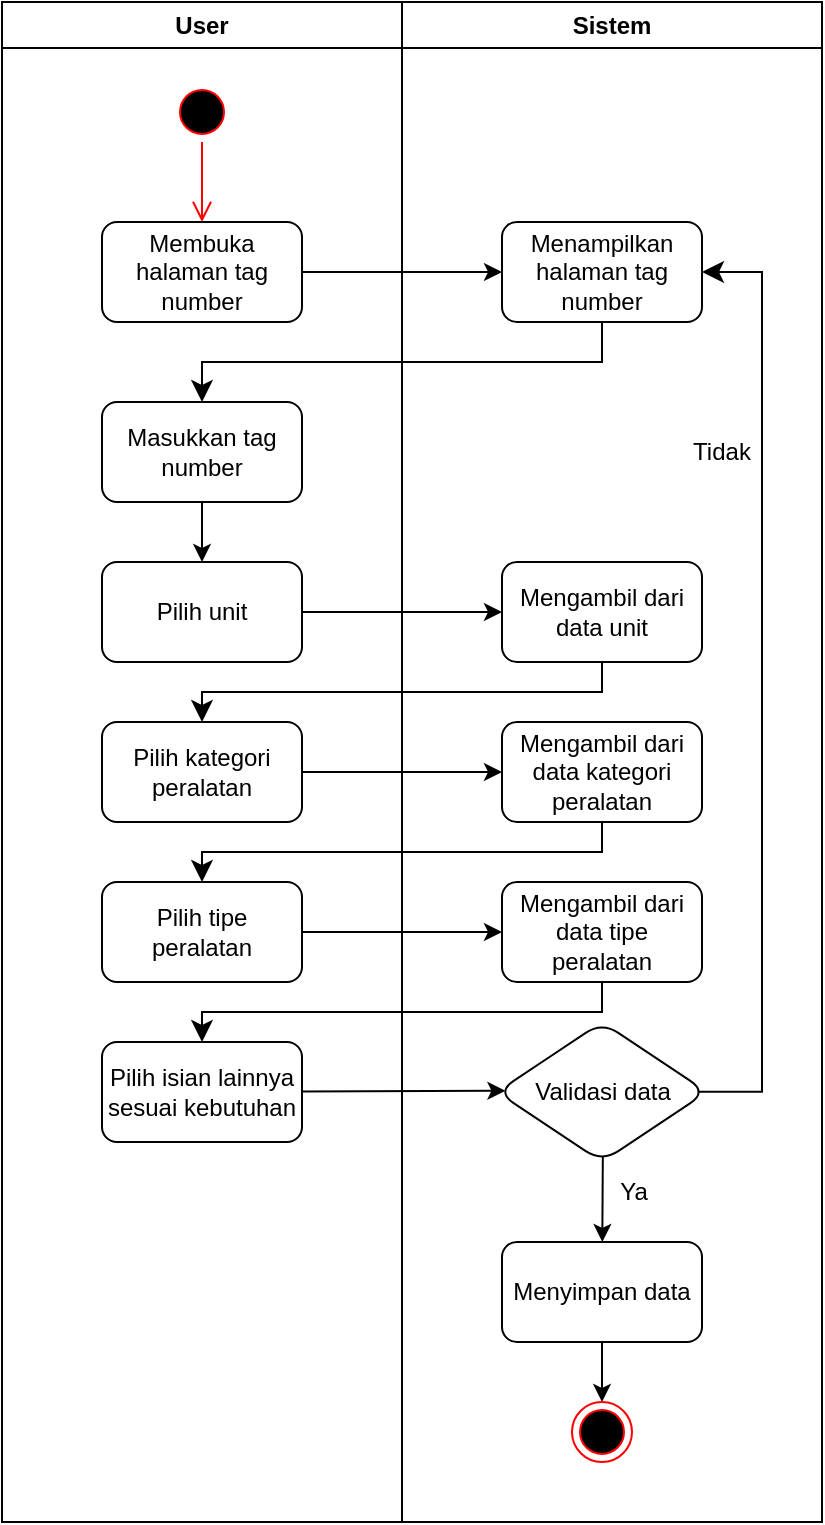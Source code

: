 <mxfile>
    <diagram id="rEBLwOUW9j5s5pWyw726" name="Page-1">
        <mxGraphModel dx="1097" dy="599" grid="1" gridSize="10" guides="1" tooltips="1" connect="1" arrows="1" fold="1" page="1" pageScale="1" pageWidth="850" pageHeight="1100" math="0" shadow="0">
            <root>
                <mxCell id="0"/>
                <mxCell id="1" parent="0"/>
                <mxCell id="15" value="User" style="swimlane;whiteSpace=wrap;html=1;" vertex="1" parent="1">
                    <mxGeometry x="120" y="40" width="200" height="760" as="geometry"/>
                </mxCell>
                <mxCell id="16" value="" style="ellipse;html=1;shape=startState;fillColor=#000000;strokeColor=#ff0000;" vertex="1" parent="15">
                    <mxGeometry x="85" y="40" width="30" height="30" as="geometry"/>
                </mxCell>
                <mxCell id="17" value="" style="edgeStyle=orthogonalEdgeStyle;html=1;verticalAlign=bottom;endArrow=open;endSize=8;strokeColor=#ff0000;" edge="1" parent="15" source="16">
                    <mxGeometry relative="1" as="geometry">
                        <mxPoint x="100" y="110" as="targetPoint"/>
                    </mxGeometry>
                </mxCell>
                <mxCell id="18" value="Membuka halaman tag number" style="rounded=1;whiteSpace=wrap;html=1;" vertex="1" parent="15">
                    <mxGeometry x="50" y="110" width="100" height="50" as="geometry"/>
                </mxCell>
                <mxCell id="34" value="" style="edgeStyle=none;html=1;" edge="1" parent="15" source="19" target="33">
                    <mxGeometry relative="1" as="geometry"/>
                </mxCell>
                <mxCell id="19" value="Masukkan tag number" style="rounded=1;whiteSpace=wrap;html=1;" vertex="1" parent="15">
                    <mxGeometry x="50" y="200" width="100" height="50" as="geometry"/>
                </mxCell>
                <mxCell id="33" value="Pilih unit" style="rounded=1;whiteSpace=wrap;html=1;" vertex="1" parent="15">
                    <mxGeometry x="50" y="280" width="100" height="50" as="geometry"/>
                </mxCell>
                <mxCell id="37" value="Pilih kategori peralatan" style="rounded=1;whiteSpace=wrap;html=1;" vertex="1" parent="15">
                    <mxGeometry x="50" y="360" width="100" height="50" as="geometry"/>
                </mxCell>
                <mxCell id="41" value="Pilih tipe peralatan" style="rounded=1;whiteSpace=wrap;html=1;" vertex="1" parent="15">
                    <mxGeometry x="50" y="440" width="100" height="50" as="geometry"/>
                </mxCell>
                <mxCell id="45" value="Pilih isian lainnya sesuai kebutuhan" style="rounded=1;whiteSpace=wrap;html=1;" vertex="1" parent="15">
                    <mxGeometry x="50" y="520" width="100" height="50" as="geometry"/>
                </mxCell>
                <mxCell id="20" value="Sistem" style="swimlane;whiteSpace=wrap;html=1;" vertex="1" parent="1">
                    <mxGeometry x="320" y="40" width="210" height="760" as="geometry"/>
                </mxCell>
                <mxCell id="21" value="Menampilkan halaman tag number" style="rounded=1;whiteSpace=wrap;html=1;" vertex="1" parent="20">
                    <mxGeometry x="50" y="110" width="100" height="50" as="geometry"/>
                </mxCell>
                <mxCell id="35" value="Mengambil dari data unit" style="rounded=1;whiteSpace=wrap;html=1;" vertex="1" parent="20">
                    <mxGeometry x="50" y="280" width="100" height="50" as="geometry"/>
                </mxCell>
                <mxCell id="39" value="Mengambil dari data kategori peralatan" style="rounded=1;whiteSpace=wrap;html=1;" vertex="1" parent="20">
                    <mxGeometry x="50" y="360" width="100" height="50" as="geometry"/>
                </mxCell>
                <mxCell id="43" value="Mengambil dari data tipe peralatan" style="rounded=1;whiteSpace=wrap;html=1;" vertex="1" parent="20">
                    <mxGeometry x="50" y="440" width="100" height="50" as="geometry"/>
                </mxCell>
                <mxCell id="57" value="" style="edgeStyle=none;html=1;exitX=0.504;exitY=0.938;exitDx=0;exitDy=0;exitPerimeter=0;" edge="1" parent="20" source="47" target="53">
                    <mxGeometry relative="1" as="geometry"/>
                </mxCell>
                <mxCell id="47" value="Validasi data" style="rhombus;whiteSpace=wrap;html=1;rounded=1;" vertex="1" parent="20">
                    <mxGeometry x="47.5" y="510" width="105" height="70" as="geometry"/>
                </mxCell>
                <mxCell id="49" value="" style="edgeStyle=elbowEdgeStyle;elbow=vertical;endArrow=classic;html=1;curved=0;rounded=0;endSize=8;startSize=8;entryX=1;entryY=0.5;entryDx=0;entryDy=0;exitX=0.956;exitY=0.498;exitDx=0;exitDy=0;exitPerimeter=0;" edge="1" parent="20" source="47" target="21">
                    <mxGeometry width="50" height="50" relative="1" as="geometry">
                        <mxPoint x="-30" y="570" as="sourcePoint"/>
                        <mxPoint x="180" y="450" as="targetPoint"/>
                        <Array as="points">
                            <mxPoint x="180" y="340"/>
                        </Array>
                    </mxGeometry>
                </mxCell>
                <mxCell id="50" value="Tidak" style="text;html=1;align=center;verticalAlign=middle;whiteSpace=wrap;rounded=0;" vertex="1" parent="20">
                    <mxGeometry x="130" y="210" width="60" height="30" as="geometry"/>
                </mxCell>
                <mxCell id="60" value="" style="edgeStyle=none;html=1;" edge="1" parent="20" source="53" target="59">
                    <mxGeometry relative="1" as="geometry"/>
                </mxCell>
                <mxCell id="53" value="Menyimpan data" style="rounded=1;whiteSpace=wrap;html=1;" vertex="1" parent="20">
                    <mxGeometry x="50" y="620" width="100" height="50" as="geometry"/>
                </mxCell>
                <mxCell id="58" value="Ya" style="text;html=1;align=center;verticalAlign=middle;whiteSpace=wrap;rounded=0;" vertex="1" parent="20">
                    <mxGeometry x="85.5" y="580" width="60" height="30" as="geometry"/>
                </mxCell>
                <mxCell id="59" value="" style="ellipse;html=1;shape=endState;fillColor=#000000;strokeColor=#ff0000;" vertex="1" parent="20">
                    <mxGeometry x="85" y="700" width="30" height="30" as="geometry"/>
                </mxCell>
                <mxCell id="30" value="" style="endArrow=classic;html=1;exitX=1;exitY=0.5;exitDx=0;exitDy=0;entryX=0;entryY=0.5;entryDx=0;entryDy=0;" edge="1" parent="1" source="18" target="21">
                    <mxGeometry width="50" height="50" relative="1" as="geometry">
                        <mxPoint x="450" y="200" as="sourcePoint"/>
                        <mxPoint x="350" y="175" as="targetPoint"/>
                    </mxGeometry>
                </mxCell>
                <mxCell id="31" value="" style="edgeStyle=elbowEdgeStyle;elbow=vertical;endArrow=classic;html=1;curved=0;rounded=0;endSize=8;startSize=8;entryX=0.5;entryY=0;entryDx=0;entryDy=0;exitX=0.5;exitY=1;exitDx=0;exitDy=0;" edge="1" parent="1" source="21" target="19">
                    <mxGeometry width="50" height="50" relative="1" as="geometry">
                        <mxPoint x="300" y="240" as="sourcePoint"/>
                        <mxPoint x="350" y="190" as="targetPoint"/>
                    </mxGeometry>
                </mxCell>
                <mxCell id="36" value="" style="edgeStyle=none;html=1;exitX=1;exitY=0.5;exitDx=0;exitDy=0;" edge="1" parent="1" source="33" target="35">
                    <mxGeometry relative="1" as="geometry"/>
                </mxCell>
                <mxCell id="40" value="" style="edgeStyle=none;html=1;" edge="1" parent="1" source="37" target="39">
                    <mxGeometry relative="1" as="geometry"/>
                </mxCell>
                <mxCell id="44" value="" style="edgeStyle=none;html=1;" edge="1" parent="1" source="41" target="43">
                    <mxGeometry relative="1" as="geometry"/>
                </mxCell>
                <mxCell id="48" value="" style="edgeStyle=none;html=1;entryX=0.04;entryY=0.491;entryDx=0;entryDy=0;entryPerimeter=0;" edge="1" parent="1" source="45" target="47">
                    <mxGeometry relative="1" as="geometry"/>
                </mxCell>
                <mxCell id="54" value="" style="edgeStyle=elbowEdgeStyle;elbow=vertical;endArrow=classic;html=1;curved=0;rounded=0;endSize=8;startSize=8;exitX=0.5;exitY=1;exitDx=0;exitDy=0;entryX=0.5;entryY=0;entryDx=0;entryDy=0;" edge="1" parent="1" source="35" target="37">
                    <mxGeometry width="50" height="50" relative="1" as="geometry">
                        <mxPoint x="370" y="570" as="sourcePoint"/>
                        <mxPoint x="420" y="520" as="targetPoint"/>
                    </mxGeometry>
                </mxCell>
                <mxCell id="55" value="" style="edgeStyle=elbowEdgeStyle;elbow=vertical;endArrow=classic;html=1;curved=0;rounded=0;endSize=8;startSize=8;entryX=0.5;entryY=0;entryDx=0;entryDy=0;exitX=0.5;exitY=1;exitDx=0;exitDy=0;" edge="1" parent="1" source="39" target="41">
                    <mxGeometry width="50" height="50" relative="1" as="geometry">
                        <mxPoint x="370" y="500" as="sourcePoint"/>
                        <mxPoint x="420" y="450" as="targetPoint"/>
                    </mxGeometry>
                </mxCell>
                <mxCell id="56" value="" style="edgeStyle=elbowEdgeStyle;elbow=vertical;endArrow=classic;html=1;curved=0;rounded=0;endSize=8;startSize=8;entryX=0.5;entryY=0;entryDx=0;entryDy=0;exitX=0.5;exitY=1;exitDx=0;exitDy=0;" edge="1" parent="1" source="43" target="45">
                    <mxGeometry width="50" height="50" relative="1" as="geometry">
                        <mxPoint x="370" y="580" as="sourcePoint"/>
                        <mxPoint x="420" y="530" as="targetPoint"/>
                    </mxGeometry>
                </mxCell>
            </root>
        </mxGraphModel>
    </diagram>
</mxfile>